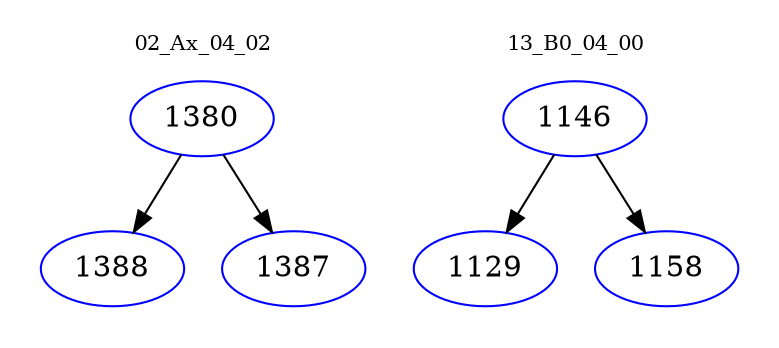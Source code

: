 digraph{
subgraph cluster_0 {
color = white
label = "02_Ax_04_02";
fontsize=10;
T0_1380 [label="1380", color="blue"]
T0_1380 -> T0_1388 [color="black"]
T0_1388 [label="1388", color="blue"]
T0_1380 -> T0_1387 [color="black"]
T0_1387 [label="1387", color="blue"]
}
subgraph cluster_1 {
color = white
label = "13_B0_04_00";
fontsize=10;
T1_1146 [label="1146", color="blue"]
T1_1146 -> T1_1129 [color="black"]
T1_1129 [label="1129", color="blue"]
T1_1146 -> T1_1158 [color="black"]
T1_1158 [label="1158", color="blue"]
}
}
